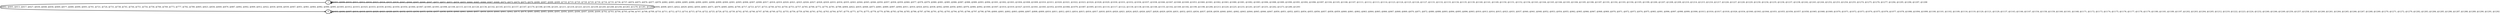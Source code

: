 digraph G {
        node [style=rounded, penwidth=3, fontsize=20, shape=oval];
        "1" -> "1" [label="@601, @609, @610, @611, @612, @616, @623, @624, @625, @626, @643, @644, @645, @646, @647, @651, @652, @653, @654, @655, @664, @665, @666, @667, @668, @672, @673, @674, @675, @676, @686, @687, @688, @689, @718, @719, @720, @728, @729, @730, @734, @735, @736, @737, @874, @875, @876, @877, @878, @882, @883, @884, @885, @886, @890, @891, @898, @899, @900, @901, @905, @906, @907, @908, @917, @918, @919, @920, @921, @925, @926, @927, @928, @929, @933, @934, @935, @943, @944, @945, @946, @950, @957, @958, @959, @960, @977, @978, @979, @980, @981, @985, @986, @987, @988, @989, @993, @994, @1001, @1002, @1003, @1004, @1008, @1009, @1010, @1011, @1020, @1021, @1022, @1023, @1024, @1028, @1029, @1030, @1031, @1032, @1036, @1037, @1038, @1046, @1047, @1048, @1049, @1053, @1060, @1061, @1062, @1063, @1080, @1081, @1082, @1083, @1084, @1088, @1089, @1090, @1091, @1092, @1096, @1097, @1104, @1105, @1106, @1107, @1111, @1112, @1113, @1114, @1123, @1124, @1125, @1126, @1127, @1131, @1132, @1133, @1134, @1135, @1139, @1140, @1141, @1149, @1150, @1151, @1152, @1156, @1163, @1164, @1165, @1166, @1183, @1184, @1185, @1186, @1187, @1191, @1192, @1193, @1194, @1195, @1199, @1200, @1207, @1208, @1209, @1210, @1214, @1215, @1216, @1217, @1226, @1227, @1228, @1229, @1230, @1234, @1235, @1236, @1237, @1238, @1242, @1243, @1244, @1252, @1253, @1254, @1255, @1274, @1275, @1276, @1277, @1294, @1295, @1296, @1297, @1298", color=black,arrowsize=1,style=bold,penwidth=3,fontsize=20];
"1" -> "0" [label="@602, @605, @613, @617, @627, @630, @648, @656, @669, @677, @680, @690, @693, @701, @721, @724, @731, @738, @741, @744, @751, @754, @758, @766, @769, @773, @777, @782, @789, @805, @823, @836, @849, @879, @887, @892, @902, @909, @912, @922, @930, @936, @939, @947, @951, @961, @964, @982, @990, @995, @1005, @1012, @1015, @1025, @1033, @1039, @1042, @1050, @1054, @1064, @1067, @1085, @1093, @1098, @1108, @1115, @1118, @1128, @1136, @1142, @1145, @1153, @1157, @1167, @1170, @1188, @1196, @1201, @1211, @1218, @1221, @1231, @1239, @1245, @1248, @1256, @1263, @1278, @1281, @1299", color=black,arrowsize=1,style=bold,penwidth=3,fontsize=20];
"0" -> "0" [label="@603, @606, @607, @614, @618, @619, @620, @621, @628, @631, @632, @633, @634, @635, @636, @637, @638, @639, @640, @641, @649, @657, @658, @659, @660, @661, @662, @670, @678, @681, @682, @683, @684, @691, @694, @695, @696, @697, @698, @699, @702, @703, @704, @705, @706, @707, @708, @709, @710, @711, @712, @713, @714, @715, @716, @722, @725, @726, @732, @739, @742, @745, @746, @747, @748, @749, @752, @755, @756, @759, @760, @761, @762, @763, @764, @767, @770, @771, @774, @775, @778, @779, @780, @783, @784, @785, @786, @787, @790, @791, @792, @793, @794, @795, @796, @797, @798, @799, @800, @801, @802, @803, @806, @807, @808, @809, @810, @811, @812, @813, @814, @815, @816, @817, @818, @819, @820, @821, @824, @825, @826, @827, @828, @829, @830, @831, @832, @833, @834, @837, @838, @839, @840, @841, @842, @843, @844, @845, @846, @847, @850, @851, @852, @853, @854, @855, @856, @857, @858, @859, @860, @861, @862, @863, @864, @865, @866, @867, @868, @869, @870, @871, @872, @880, @888, @893, @894, @895, @896, @903, @910, @913, @914, @915, @923, @931, @937, @940, @941, @948, @952, @953, @954, @955, @962, @965, @966, @967, @968, @969, @970, @971, @972, @973, @974, @975, @983, @991, @996, @997, @998, @999, @1006, @1013, @1016, @1017, @1018, @1026, @1034, @1040, @1043, @1044, @1051, @1055, @1056, @1057, @1058, @1065, @1068, @1069, @1070, @1071, @1072, @1073, @1074, @1075, @1076, @1077, @1078, @1086, @1094, @1099, @1100, @1101, @1102, @1109, @1116, @1119, @1120, @1121, @1129, @1137, @1143, @1146, @1147, @1154, @1158, @1159, @1160, @1161, @1168, @1171, @1172, @1173, @1174, @1175, @1176, @1177, @1178, @1179, @1180, @1181, @1189, @1197, @1202, @1203, @1204, @1205, @1212, @1219, @1222, @1223, @1224, @1232, @1240, @1246, @1249, @1250, @1257, @1258, @1259, @1260, @1261, @1264, @1265, @1266, @1267, @1268, @1269, @1270, @1271, @1272, @1279, @1282, @1283, @1284, @1285, @1286, @1287, @1288, @1289, @1290, @1291, @1292", color=black,arrowsize=1,style=bold,penwidth=3,fontsize=20];
"0" -> "1" [label="@604, @608, @615, @622, @629, @642, @650, @663, @671, @679, @685, @692, @700, @717, @723, @727, @733, @740, @743, @750, @753, @757, @765, @768, @772, @776, @781, @788, @804, @822, @835, @848, @873, @881, @889, @897, @904, @911, @916, @924, @932, @938, @942, @949, @956, @963, @976, @984, @992, @1000, @1007, @1014, @1019, @1027, @1035, @1041, @1045, @1052, @1059, @1066, @1079, @1087, @1095, @1103, @1110, @1117, @1122, @1130, @1138, @1144, @1148, @1155, @1162, @1169, @1182, @1190, @1198, @1206, @1213, @1220, @1225, @1233, @1241, @1247, @1251, @1262, @1273, @1280, @1293", color=black,arrowsize=1,style=bold,penwidth=3,fontsize=20];
}
